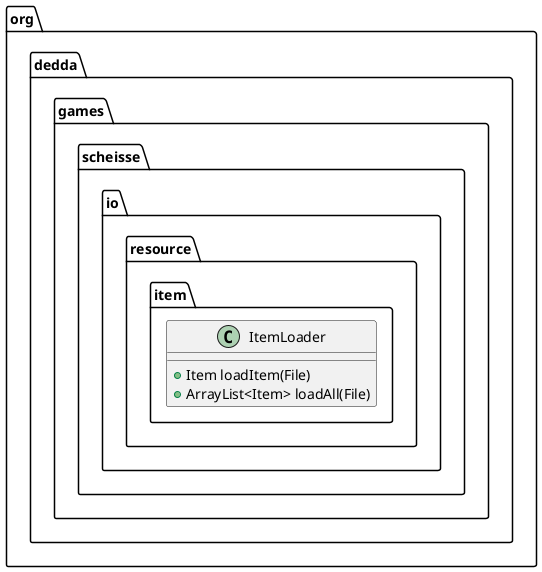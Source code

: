@startuml
class org.dedda.games.scheisse.io.resource.item.ItemLoader{
    + Item loadItem(File)
    + ArrayList<Item> loadAll(File)
}
@enduml